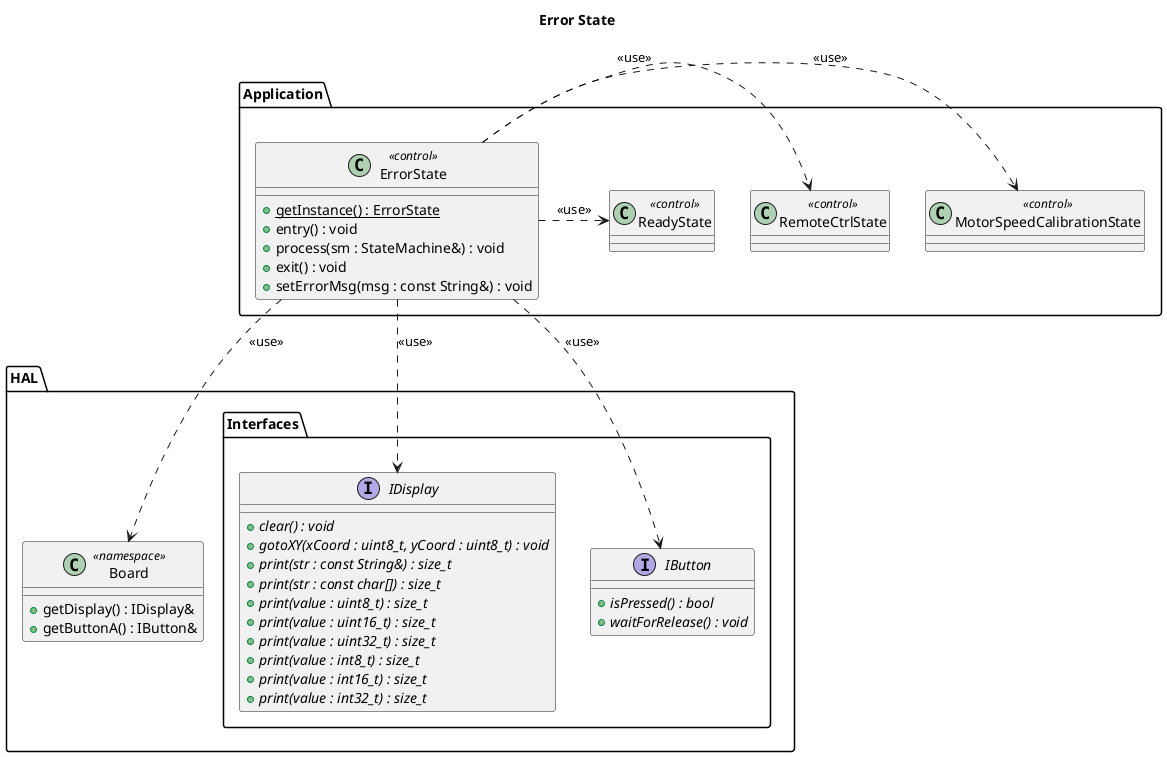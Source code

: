 @startuml RemoteControl ErrorState

title Error State

package "Application" as appLayer {

    class ErrorState <<control>> {
        + {static} getInstance() : ErrorState
        + entry() : void
        + process(sm : StateMachine&) : void
        + exit() : void
        + setErrorMsg(msg : const String&) : void
    }

    class MotorSpeedCalibrationState <<control>>
    class RemoteCtrlState <<control>>
    class ReadyState <<control>>

    ErrorState .r.> MotorSpeedCalibrationState: <<use>>
    ErrorState .r.> RemoteCtrlState: <<use>>
    ErrorState .r.> ReadyState: <<use>>
}

package "HAL" as hal {

    package "Interfaces" as halInterfaces {
        interface IDisplay {
            + {abstract} clear() : void
            + {abstract} gotoXY(xCoord : uint8_t, yCoord : uint8_t) : void
            + {abstract} print(str : const String&) : size_t
            + {abstract} print(str : const char[]) : size_t
            + {abstract} print(value : uint8_t) : size_t
            + {abstract} print(value : uint16_t) : size_t
            + {abstract} print(value : uint32_t) : size_t
            + {abstract} print(value : int8_t) : size_t
            + {abstract} print(value : int16_t) : size_t
            + {abstract} print(value : int32_t) : size_t
        }

        interface IButton {
            + {abstract} isPressed() : bool
            + {abstract} waitForRelease() : void
        }
    }

    class Board << namespace >> {
        + getDisplay() : IDisplay&
        + getButtonA() : IButton&
    }
}

ErrorState ..> Board: <<use>>
ErrorState ..> IDisplay: <<use>>
ErrorState ..> IButton: <<use>>

@enduml